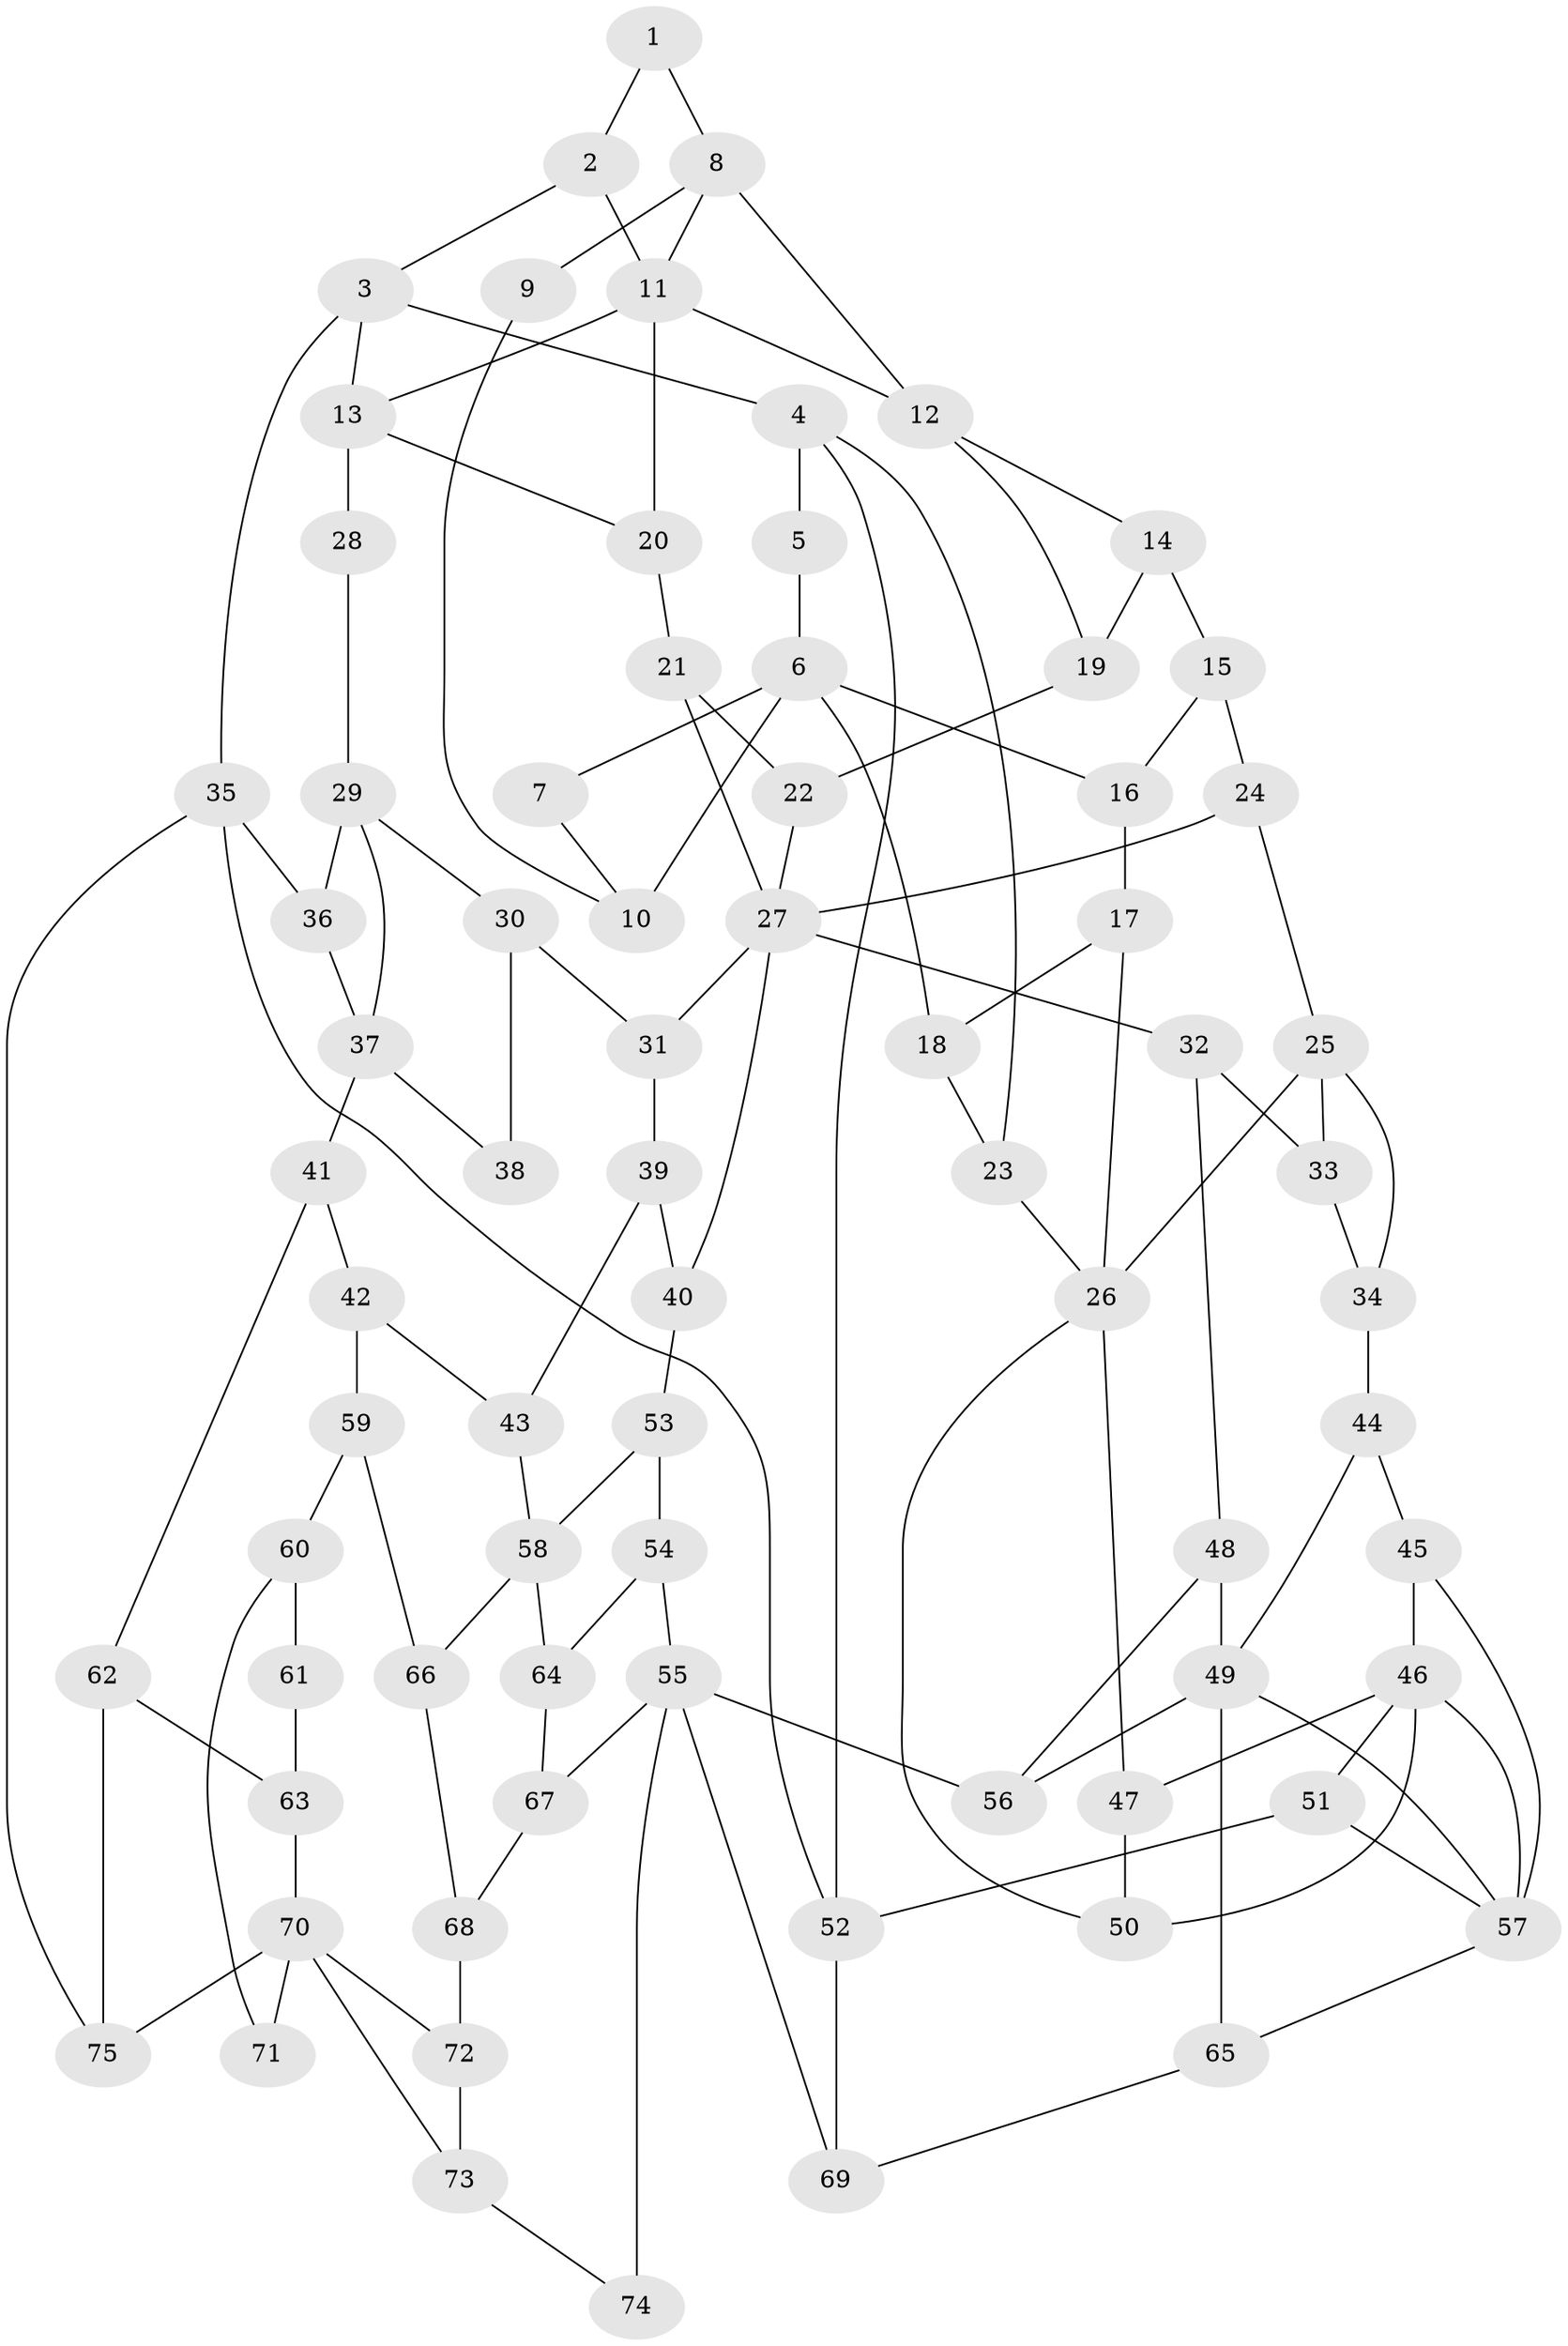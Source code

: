 // original degree distribution, {3: 0.024193548387096774, 4: 0.25, 6: 0.25, 5: 0.47580645161290325}
// Generated by graph-tools (version 1.1) at 2025/54/03/04/25 22:54:47]
// undirected, 75 vertices, 123 edges
graph export_dot {
  node [color=gray90,style=filled];
  1;
  2;
  3;
  4;
  5;
  6;
  7;
  8;
  9;
  10;
  11;
  12;
  13;
  14;
  15;
  16;
  17;
  18;
  19;
  20;
  21;
  22;
  23;
  24;
  25;
  26;
  27;
  28;
  29;
  30;
  31;
  32;
  33;
  34;
  35;
  36;
  37;
  38;
  39;
  40;
  41;
  42;
  43;
  44;
  45;
  46;
  47;
  48;
  49;
  50;
  51;
  52;
  53;
  54;
  55;
  56;
  57;
  58;
  59;
  60;
  61;
  62;
  63;
  64;
  65;
  66;
  67;
  68;
  69;
  70;
  71;
  72;
  73;
  74;
  75;
  1 -- 2 [weight=1.0];
  1 -- 8 [weight=1.0];
  2 -- 3 [weight=1.0];
  2 -- 11 [weight=2.0];
  3 -- 4 [weight=1.0];
  3 -- 13 [weight=1.0];
  3 -- 35 [weight=1.0];
  4 -- 5 [weight=1.0];
  4 -- 23 [weight=1.0];
  4 -- 52 [weight=1.0];
  5 -- 6 [weight=2.0];
  6 -- 7 [weight=1.0];
  6 -- 10 [weight=1.0];
  6 -- 16 [weight=1.0];
  6 -- 18 [weight=1.0];
  7 -- 10 [weight=1.0];
  8 -- 9 [weight=2.0];
  8 -- 11 [weight=1.0];
  8 -- 12 [weight=2.0];
  9 -- 10 [weight=1.0];
  11 -- 12 [weight=1.0];
  11 -- 13 [weight=1.0];
  11 -- 20 [weight=1.0];
  12 -- 14 [weight=1.0];
  12 -- 19 [weight=1.0];
  13 -- 20 [weight=1.0];
  13 -- 28 [weight=2.0];
  14 -- 15 [weight=1.0];
  14 -- 19 [weight=1.0];
  15 -- 16 [weight=1.0];
  15 -- 24 [weight=1.0];
  16 -- 17 [weight=1.0];
  17 -- 18 [weight=1.0];
  17 -- 26 [weight=1.0];
  18 -- 23 [weight=1.0];
  19 -- 22 [weight=1.0];
  20 -- 21 [weight=1.0];
  21 -- 22 [weight=1.0];
  21 -- 27 [weight=1.0];
  22 -- 27 [weight=1.0];
  23 -- 26 [weight=1.0];
  24 -- 25 [weight=1.0];
  24 -- 27 [weight=1.0];
  25 -- 26 [weight=2.0];
  25 -- 33 [weight=1.0];
  25 -- 34 [weight=1.0];
  26 -- 47 [weight=1.0];
  26 -- 50 [weight=1.0];
  27 -- 31 [weight=1.0];
  27 -- 32 [weight=1.0];
  27 -- 40 [weight=1.0];
  28 -- 29 [weight=2.0];
  29 -- 30 [weight=1.0];
  29 -- 36 [weight=1.0];
  29 -- 37 [weight=1.0];
  30 -- 31 [weight=1.0];
  30 -- 38 [weight=1.0];
  31 -- 39 [weight=1.0];
  32 -- 33 [weight=1.0];
  32 -- 48 [weight=1.0];
  33 -- 34 [weight=1.0];
  34 -- 44 [weight=1.0];
  35 -- 36 [weight=1.0];
  35 -- 52 [weight=1.0];
  35 -- 75 [weight=1.0];
  36 -- 37 [weight=1.0];
  37 -- 38 [weight=2.0];
  37 -- 41 [weight=2.0];
  39 -- 40 [weight=1.0];
  39 -- 43 [weight=1.0];
  40 -- 53 [weight=1.0];
  41 -- 42 [weight=1.0];
  41 -- 62 [weight=1.0];
  42 -- 43 [weight=1.0];
  42 -- 59 [weight=1.0];
  43 -- 58 [weight=1.0];
  44 -- 45 [weight=1.0];
  44 -- 49 [weight=1.0];
  45 -- 46 [weight=1.0];
  45 -- 57 [weight=1.0];
  46 -- 47 [weight=1.0];
  46 -- 50 [weight=1.0];
  46 -- 51 [weight=1.0];
  46 -- 57 [weight=2.0];
  47 -- 50 [weight=1.0];
  48 -- 49 [weight=1.0];
  48 -- 56 [weight=1.0];
  49 -- 56 [weight=1.0];
  49 -- 57 [weight=1.0];
  49 -- 65 [weight=2.0];
  51 -- 52 [weight=1.0];
  51 -- 57 [weight=1.0];
  52 -- 69 [weight=1.0];
  53 -- 54 [weight=1.0];
  53 -- 58 [weight=1.0];
  54 -- 55 [weight=1.0];
  54 -- 64 [weight=1.0];
  55 -- 56 [weight=1.0];
  55 -- 67 [weight=1.0];
  55 -- 69 [weight=1.0];
  55 -- 74 [weight=2.0];
  57 -- 65 [weight=1.0];
  58 -- 64 [weight=1.0];
  58 -- 66 [weight=1.0];
  59 -- 60 [weight=1.0];
  59 -- 66 [weight=1.0];
  60 -- 61 [weight=1.0];
  60 -- 71 [weight=1.0];
  61 -- 63 [weight=1.0];
  62 -- 63 [weight=1.0];
  62 -- 75 [weight=1.0];
  63 -- 70 [weight=1.0];
  64 -- 67 [weight=1.0];
  65 -- 69 [weight=1.0];
  66 -- 68 [weight=1.0];
  67 -- 68 [weight=1.0];
  68 -- 72 [weight=1.0];
  70 -- 71 [weight=2.0];
  70 -- 72 [weight=1.0];
  70 -- 73 [weight=1.0];
  70 -- 75 [weight=1.0];
  72 -- 73 [weight=1.0];
  73 -- 74 [weight=1.0];
}
